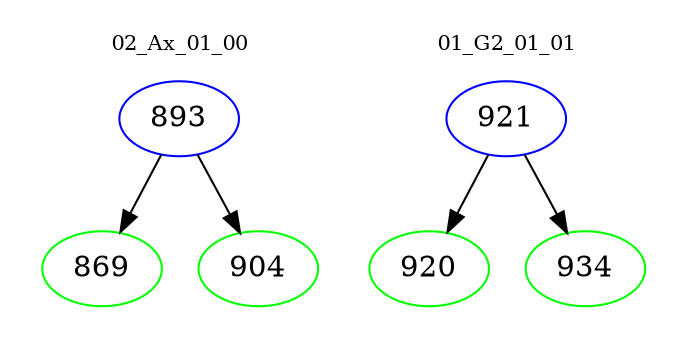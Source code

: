 digraph{
subgraph cluster_0 {
color = white
label = "02_Ax_01_00";
fontsize=10;
T0_893 [label="893", color="blue"]
T0_893 -> T0_869 [color="black"]
T0_869 [label="869", color="green"]
T0_893 -> T0_904 [color="black"]
T0_904 [label="904", color="green"]
}
subgraph cluster_1 {
color = white
label = "01_G2_01_01";
fontsize=10;
T1_921 [label="921", color="blue"]
T1_921 -> T1_920 [color="black"]
T1_920 [label="920", color="green"]
T1_921 -> T1_934 [color="black"]
T1_934 [label="934", color="green"]
}
}
